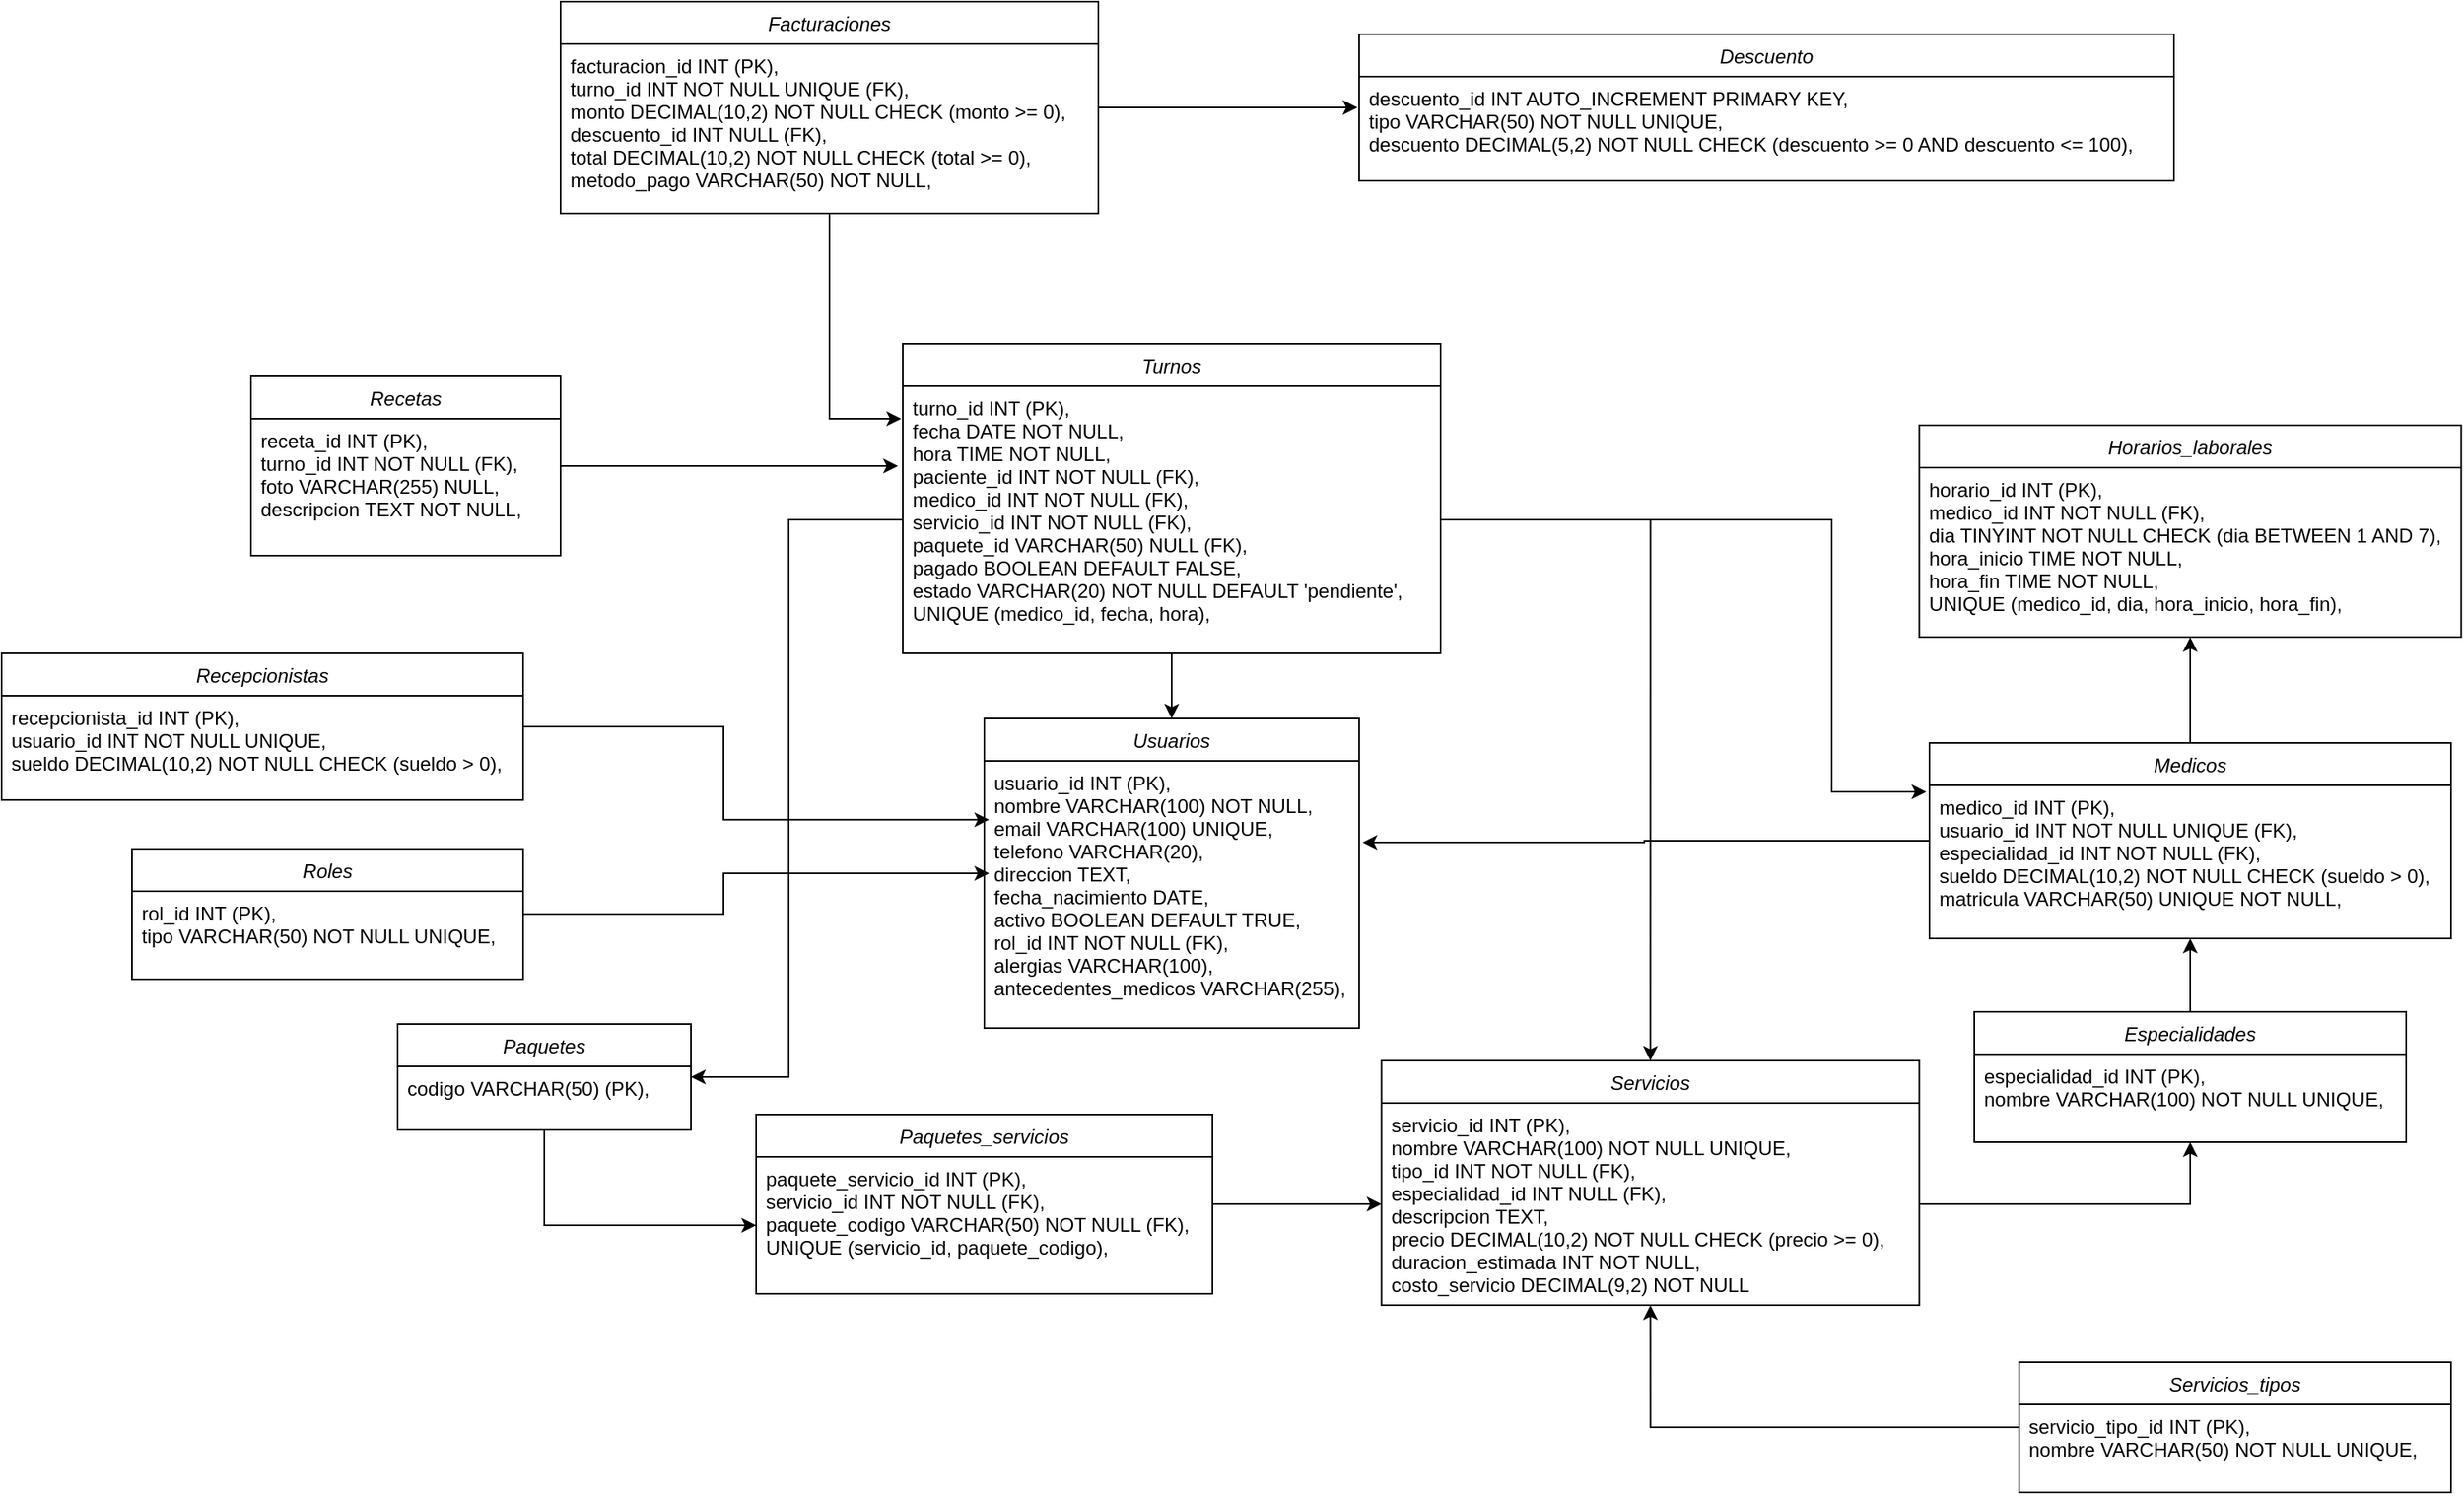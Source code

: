 <mxfile version="26.0.10">
  <diagram id="C5RBs43oDa-KdzZeNtuy" name="Page-1">
    <mxGraphModel dx="1947" dy="1639" grid="1" gridSize="10" guides="1" tooltips="1" connect="1" arrows="1" fold="1" page="1" pageScale="1" pageWidth="827" pageHeight="1169" math="0" shadow="0">
      <root>
        <mxCell id="WIyWlLk6GJQsqaUBKTNV-0" />
        <mxCell id="WIyWlLk6GJQsqaUBKTNV-1" parent="WIyWlLk6GJQsqaUBKTNV-0" />
        <mxCell id="zkfFHV4jXpPFQw0GAbJ--0" value="Roles" style="swimlane;fontStyle=2;align=center;verticalAlign=top;childLayout=stackLayout;horizontal=1;startSize=26;horizontalStack=0;resizeParent=1;resizeLast=0;collapsible=1;marginBottom=0;rounded=0;shadow=0;strokeWidth=1;" parent="WIyWlLk6GJQsqaUBKTNV-1" vertex="1">
          <mxGeometry x="-493" y="160" width="240" height="80" as="geometry">
            <mxRectangle x="230" y="140" width="160" height="26" as="alternateBounds" />
          </mxGeometry>
        </mxCell>
        <mxCell id="zkfFHV4jXpPFQw0GAbJ--1" value="rol_id INT (PK),&#xa;tipo VARCHAR(50) NOT NULL UNIQUE," style="text;align=left;verticalAlign=top;spacingLeft=4;spacingRight=4;overflow=hidden;rotatable=0;points=[[0,0.5],[1,0.5]];portConstraint=eastwest;" parent="zkfFHV4jXpPFQw0GAbJ--0" vertex="1">
          <mxGeometry y="26" width="240" height="54" as="geometry" />
        </mxCell>
        <mxCell id="quxACp_E_g0UHVCwFlpj-0" value="Usuarios" style="swimlane;fontStyle=2;align=center;verticalAlign=top;childLayout=stackLayout;horizontal=1;startSize=26;horizontalStack=0;resizeParent=1;resizeLast=0;collapsible=1;marginBottom=0;rounded=0;shadow=0;strokeWidth=1;" vertex="1" parent="WIyWlLk6GJQsqaUBKTNV-1">
          <mxGeometry x="30" y="80" width="230" height="190" as="geometry">
            <mxRectangle x="230" y="140" width="160" height="26" as="alternateBounds" />
          </mxGeometry>
        </mxCell>
        <mxCell id="quxACp_E_g0UHVCwFlpj-1" value="usuario_id INT (PK),&#xa;nombre VARCHAR(100) NOT NULL,&#xa;email VARCHAR(100) UNIQUE,&#xa;telefono VARCHAR(20),&#xa;direccion TEXT,&#xa;fecha_nacimiento DATE,&#xa;activo BOOLEAN DEFAULT TRUE,&#xa;rol_id INT NOT NULL (FK),&#xa;alergias VARCHAR(100),&#xa;antecedentes_medicos VARCHAR(255),&#xa;" style="text;align=left;verticalAlign=top;spacingLeft=4;spacingRight=4;overflow=hidden;rotatable=0;points=[[0,0.5],[1,0.5]];portConstraint=eastwest;" vertex="1" parent="quxACp_E_g0UHVCwFlpj-0">
          <mxGeometry y="26" width="230" height="164" as="geometry" />
        </mxCell>
        <mxCell id="quxACp_E_g0UHVCwFlpj-2" style="edgeStyle=orthogonalEdgeStyle;rounded=0;orthogonalLoop=1;jettySize=auto;html=1;entryX=0.013;entryY=0.421;entryDx=0;entryDy=0;entryPerimeter=0;" edge="1" parent="WIyWlLk6GJQsqaUBKTNV-1" source="zkfFHV4jXpPFQw0GAbJ--0" target="quxACp_E_g0UHVCwFlpj-1">
          <mxGeometry relative="1" as="geometry">
            <Array as="points">
              <mxPoint x="-130" y="200" />
              <mxPoint x="-130" y="175" />
            </Array>
          </mxGeometry>
        </mxCell>
        <mxCell id="quxACp_E_g0UHVCwFlpj-8" style="edgeStyle=orthogonalEdgeStyle;rounded=0;orthogonalLoop=1;jettySize=auto;html=1;entryX=0.5;entryY=1;entryDx=0;entryDy=0;" edge="1" parent="WIyWlLk6GJQsqaUBKTNV-1" source="quxACp_E_g0UHVCwFlpj-3" target="quxACp_E_g0UHVCwFlpj-5">
          <mxGeometry relative="1" as="geometry" />
        </mxCell>
        <mxCell id="quxACp_E_g0UHVCwFlpj-3" value="Especialidades" style="swimlane;fontStyle=2;align=center;verticalAlign=top;childLayout=stackLayout;horizontal=1;startSize=26;horizontalStack=0;resizeParent=1;resizeLast=0;collapsible=1;marginBottom=0;rounded=0;shadow=0;strokeWidth=1;" vertex="1" parent="WIyWlLk6GJQsqaUBKTNV-1">
          <mxGeometry x="637.5" y="260" width="265" height="80" as="geometry">
            <mxRectangle x="230" y="140" width="160" height="26" as="alternateBounds" />
          </mxGeometry>
        </mxCell>
        <mxCell id="quxACp_E_g0UHVCwFlpj-4" value="especialidad_id INT (PK),&#xa;nombre VARCHAR(100) NOT NULL UNIQUE," style="text;align=left;verticalAlign=top;spacingLeft=4;spacingRight=4;overflow=hidden;rotatable=0;points=[[0,0.5],[1,0.5]];portConstraint=eastwest;" vertex="1" parent="quxACp_E_g0UHVCwFlpj-3">
          <mxGeometry y="26" width="265" height="54" as="geometry" />
        </mxCell>
        <mxCell id="quxACp_E_g0UHVCwFlpj-11" style="edgeStyle=orthogonalEdgeStyle;rounded=0;orthogonalLoop=1;jettySize=auto;html=1;entryX=0.5;entryY=1;entryDx=0;entryDy=0;" edge="1" parent="WIyWlLk6GJQsqaUBKTNV-1" source="quxACp_E_g0UHVCwFlpj-5" target="quxACp_E_g0UHVCwFlpj-9">
          <mxGeometry relative="1" as="geometry" />
        </mxCell>
        <mxCell id="quxACp_E_g0UHVCwFlpj-5" value="Medicos" style="swimlane;fontStyle=2;align=center;verticalAlign=top;childLayout=stackLayout;horizontal=1;startSize=26;horizontalStack=0;resizeParent=1;resizeLast=0;collapsible=1;marginBottom=0;rounded=0;shadow=0;strokeWidth=1;" vertex="1" parent="WIyWlLk6GJQsqaUBKTNV-1">
          <mxGeometry x="610" y="95" width="320" height="120" as="geometry">
            <mxRectangle x="230" y="140" width="160" height="26" as="alternateBounds" />
          </mxGeometry>
        </mxCell>
        <mxCell id="quxACp_E_g0UHVCwFlpj-6" value="medico_id INT (PK),&#xa;usuario_id INT NOT NULL UNIQUE (FK),&#xa;especialidad_id INT NOT NULL (FK),&#xa;sueldo DECIMAL(10,2) NOT NULL CHECK (sueldo &gt; 0),&#xa;matricula VARCHAR(50) UNIQUE NOT NULL," style="text;align=left;verticalAlign=top;spacingLeft=4;spacingRight=4;overflow=hidden;rotatable=0;points=[[0,0.5],[1,0.5]];portConstraint=eastwest;" vertex="1" parent="quxACp_E_g0UHVCwFlpj-5">
          <mxGeometry y="26" width="320" height="94" as="geometry" />
        </mxCell>
        <mxCell id="quxACp_E_g0UHVCwFlpj-9" value="Horarios_laborales" style="swimlane;fontStyle=2;align=center;verticalAlign=top;childLayout=stackLayout;horizontal=1;startSize=26;horizontalStack=0;resizeParent=1;resizeLast=0;collapsible=1;marginBottom=0;rounded=0;shadow=0;strokeWidth=1;" vertex="1" parent="WIyWlLk6GJQsqaUBKTNV-1">
          <mxGeometry x="603.75" y="-100" width="332.5" height="130" as="geometry">
            <mxRectangle x="230" y="140" width="160" height="26" as="alternateBounds" />
          </mxGeometry>
        </mxCell>
        <mxCell id="quxACp_E_g0UHVCwFlpj-10" value="horario_id INT (PK),&#xa;medico_id INT NOT NULL (FK),&#xa;dia TINYINT NOT NULL CHECK (dia BETWEEN 1 AND 7),&#xa;hora_inicio TIME NOT NULL,&#xa;hora_fin TIME NOT NULL,&#xa;UNIQUE (medico_id, dia, hora_inicio, hora_fin)," style="text;align=left;verticalAlign=top;spacingLeft=4;spacingRight=4;overflow=hidden;rotatable=0;points=[[0,0.5],[1,0.5]];portConstraint=eastwest;" vertex="1" parent="quxACp_E_g0UHVCwFlpj-9">
          <mxGeometry y="26" width="332.5" height="104" as="geometry" />
        </mxCell>
        <mxCell id="quxACp_E_g0UHVCwFlpj-18" style="edgeStyle=orthogonalEdgeStyle;rounded=0;orthogonalLoop=1;jettySize=auto;html=1;entryX=0.5;entryY=1;entryDx=0;entryDy=0;" edge="1" parent="WIyWlLk6GJQsqaUBKTNV-1" source="quxACp_E_g0UHVCwFlpj-12" target="quxACp_E_g0UHVCwFlpj-14">
          <mxGeometry relative="1" as="geometry" />
        </mxCell>
        <mxCell id="quxACp_E_g0UHVCwFlpj-12" value="Servicios_tipos " style="swimlane;fontStyle=2;align=center;verticalAlign=top;childLayout=stackLayout;horizontal=1;startSize=26;horizontalStack=0;resizeParent=1;resizeLast=0;collapsible=1;marginBottom=0;rounded=0;shadow=0;strokeWidth=1;" vertex="1" parent="WIyWlLk6GJQsqaUBKTNV-1">
          <mxGeometry x="665" y="475" width="265" height="80" as="geometry">
            <mxRectangle x="230" y="140" width="160" height="26" as="alternateBounds" />
          </mxGeometry>
        </mxCell>
        <mxCell id="quxACp_E_g0UHVCwFlpj-13" value="servicio_tipo_id INT (PK),&#xa;nombre VARCHAR(50) NOT NULL UNIQUE," style="text;align=left;verticalAlign=top;spacingLeft=4;spacingRight=4;overflow=hidden;rotatable=0;points=[[0,0.5],[1,0.5]];portConstraint=eastwest;" vertex="1" parent="quxACp_E_g0UHVCwFlpj-12">
          <mxGeometry y="26" width="265" height="54" as="geometry" />
        </mxCell>
        <mxCell id="quxACp_E_g0UHVCwFlpj-14" value="Servicios" style="swimlane;fontStyle=2;align=center;verticalAlign=top;childLayout=stackLayout;horizontal=1;startSize=26;horizontalStack=0;resizeParent=1;resizeLast=0;collapsible=1;marginBottom=0;rounded=0;shadow=0;strokeWidth=1;" vertex="1" parent="WIyWlLk6GJQsqaUBKTNV-1">
          <mxGeometry x="273.75" y="290" width="330" height="150" as="geometry">
            <mxRectangle x="230" y="140" width="160" height="26" as="alternateBounds" />
          </mxGeometry>
        </mxCell>
        <mxCell id="quxACp_E_g0UHVCwFlpj-15" value="servicio_id INT (PK),&#xa;nombre VARCHAR(100) NOT NULL UNIQUE,&#xa;tipo_id INT NOT NULL (FK),&#xa;especialidad_id INT NULL (FK),&#xa;descripcion TEXT,&#xa;precio DECIMAL(10,2) NOT NULL CHECK (precio &gt;= 0),&#xa;duracion_estimada INT NOT NULL,&#xa;costo_servicio DECIMAL(9,2) NOT NULL" style="text;align=left;verticalAlign=top;spacingLeft=4;spacingRight=4;overflow=hidden;rotatable=0;points=[[0,0.5],[1,0.5]];portConstraint=eastwest;" vertex="1" parent="quxACp_E_g0UHVCwFlpj-14">
          <mxGeometry y="26" width="330" height="124" as="geometry" />
        </mxCell>
        <mxCell id="quxACp_E_g0UHVCwFlpj-16" style="edgeStyle=orthogonalEdgeStyle;rounded=0;orthogonalLoop=1;jettySize=auto;html=1;entryX=0.5;entryY=1;entryDx=0;entryDy=0;" edge="1" parent="WIyWlLk6GJQsqaUBKTNV-1" source="quxACp_E_g0UHVCwFlpj-15" target="quxACp_E_g0UHVCwFlpj-3">
          <mxGeometry relative="1" as="geometry" />
        </mxCell>
        <mxCell id="quxACp_E_g0UHVCwFlpj-50" style="edgeStyle=orthogonalEdgeStyle;rounded=0;orthogonalLoop=1;jettySize=auto;html=1;entryX=0;entryY=0.5;entryDx=0;entryDy=0;" edge="1" parent="WIyWlLk6GJQsqaUBKTNV-1" source="quxACp_E_g0UHVCwFlpj-19" target="quxACp_E_g0UHVCwFlpj-22">
          <mxGeometry relative="1" as="geometry" />
        </mxCell>
        <mxCell id="quxACp_E_g0UHVCwFlpj-19" value="Paquetes" style="swimlane;fontStyle=2;align=center;verticalAlign=top;childLayout=stackLayout;horizontal=1;startSize=26;horizontalStack=0;resizeParent=1;resizeLast=0;collapsible=1;marginBottom=0;rounded=0;shadow=0;strokeWidth=1;" vertex="1" parent="WIyWlLk6GJQsqaUBKTNV-1">
          <mxGeometry x="-330" y="267.5" width="180" height="65" as="geometry">
            <mxRectangle x="230" y="140" width="160" height="26" as="alternateBounds" />
          </mxGeometry>
        </mxCell>
        <mxCell id="quxACp_E_g0UHVCwFlpj-20" value="codigo VARCHAR(50) (PK)," style="text;align=left;verticalAlign=top;spacingLeft=4;spacingRight=4;overflow=hidden;rotatable=0;points=[[0,0.5],[1,0.5]];portConstraint=eastwest;" vertex="1" parent="quxACp_E_g0UHVCwFlpj-19">
          <mxGeometry y="26" width="180" height="34" as="geometry" />
        </mxCell>
        <mxCell id="quxACp_E_g0UHVCwFlpj-49" style="edgeStyle=orthogonalEdgeStyle;rounded=0;orthogonalLoop=1;jettySize=auto;html=1;entryX=0;entryY=0.5;entryDx=0;entryDy=0;" edge="1" parent="WIyWlLk6GJQsqaUBKTNV-1" source="quxACp_E_g0UHVCwFlpj-21" target="quxACp_E_g0UHVCwFlpj-15">
          <mxGeometry relative="1" as="geometry" />
        </mxCell>
        <mxCell id="quxACp_E_g0UHVCwFlpj-21" value="Paquetes_servicios" style="swimlane;fontStyle=2;align=center;verticalAlign=top;childLayout=stackLayout;horizontal=1;startSize=26;horizontalStack=0;resizeParent=1;resizeLast=0;collapsible=1;marginBottom=0;rounded=0;shadow=0;strokeWidth=1;" vertex="1" parent="WIyWlLk6GJQsqaUBKTNV-1">
          <mxGeometry x="-110" y="323" width="280" height="110" as="geometry">
            <mxRectangle x="230" y="140" width="160" height="26" as="alternateBounds" />
          </mxGeometry>
        </mxCell>
        <mxCell id="quxACp_E_g0UHVCwFlpj-22" value="paquete_servicio_id INT (PK),&#xa;servicio_id INT NOT NULL (FK),&#xa;paquete_codigo VARCHAR(50) NOT NULL (FK),&#xa;UNIQUE (servicio_id, paquete_codigo)," style="text;align=left;verticalAlign=top;spacingLeft=4;spacingRight=4;overflow=hidden;rotatable=0;points=[[0,0.5],[1,0.5]];portConstraint=eastwest;" vertex="1" parent="quxACp_E_g0UHVCwFlpj-21">
          <mxGeometry y="26" width="280" height="84" as="geometry" />
        </mxCell>
        <mxCell id="quxACp_E_g0UHVCwFlpj-34" style="edgeStyle=orthogonalEdgeStyle;rounded=0;orthogonalLoop=1;jettySize=auto;html=1;entryX=0.5;entryY=0;entryDx=0;entryDy=0;" edge="1" parent="WIyWlLk6GJQsqaUBKTNV-1" source="quxACp_E_g0UHVCwFlpj-28" target="quxACp_E_g0UHVCwFlpj-0">
          <mxGeometry relative="1" as="geometry" />
        </mxCell>
        <mxCell id="quxACp_E_g0UHVCwFlpj-28" value="Turnos" style="swimlane;fontStyle=2;align=center;verticalAlign=top;childLayout=stackLayout;horizontal=1;startSize=26;horizontalStack=0;resizeParent=1;resizeLast=0;collapsible=1;marginBottom=0;rounded=0;shadow=0;strokeWidth=1;" vertex="1" parent="WIyWlLk6GJQsqaUBKTNV-1">
          <mxGeometry x="-20" y="-150" width="330" height="190" as="geometry">
            <mxRectangle x="230" y="140" width="160" height="26" as="alternateBounds" />
          </mxGeometry>
        </mxCell>
        <mxCell id="quxACp_E_g0UHVCwFlpj-29" value="turno_id INT (PK),&#xa;fecha DATE NOT NULL,&#xa;hora TIME NOT NULL,&#xa;paciente_id INT NOT NULL (FK),&#xa;medico_id INT NOT NULL (FK),&#xa;servicio_id INT NOT NULL (FK),&#xa;paquete_id VARCHAR(50) NULL (FK),&#xa;pagado BOOLEAN DEFAULT FALSE,&#xa;estado VARCHAR(20) NOT NULL DEFAULT &#39;pendiente&#39;,&#xa;UNIQUE (medico_id, fecha, hora)," style="text;align=left;verticalAlign=top;spacingLeft=4;spacingRight=4;overflow=hidden;rotatable=0;points=[[0,0.5],[1,0.5]];portConstraint=eastwest;" vertex="1" parent="quxACp_E_g0UHVCwFlpj-28">
          <mxGeometry y="26" width="330" height="164" as="geometry" />
        </mxCell>
        <mxCell id="quxACp_E_g0UHVCwFlpj-32" style="edgeStyle=orthogonalEdgeStyle;rounded=0;orthogonalLoop=1;jettySize=auto;html=1;entryX=-0.006;entryY=0.043;entryDx=0;entryDy=0;entryPerimeter=0;" edge="1" parent="WIyWlLk6GJQsqaUBKTNV-1" source="quxACp_E_g0UHVCwFlpj-29" target="quxACp_E_g0UHVCwFlpj-6">
          <mxGeometry relative="1" as="geometry">
            <Array as="points">
              <mxPoint x="550" y="-42" />
              <mxPoint x="550" y="125" />
            </Array>
          </mxGeometry>
        </mxCell>
        <mxCell id="quxACp_E_g0UHVCwFlpj-33" style="edgeStyle=orthogonalEdgeStyle;rounded=0;orthogonalLoop=1;jettySize=auto;html=1;entryX=0.5;entryY=0;entryDx=0;entryDy=0;" edge="1" parent="WIyWlLk6GJQsqaUBKTNV-1" source="quxACp_E_g0UHVCwFlpj-29" target="quxACp_E_g0UHVCwFlpj-14">
          <mxGeometry relative="1" as="geometry" />
        </mxCell>
        <mxCell id="quxACp_E_g0UHVCwFlpj-35" style="edgeStyle=orthogonalEdgeStyle;rounded=0;orthogonalLoop=1;jettySize=auto;html=1;entryX=1.009;entryY=0.305;entryDx=0;entryDy=0;entryPerimeter=0;" edge="1" parent="WIyWlLk6GJQsqaUBKTNV-1" source="quxACp_E_g0UHVCwFlpj-5" target="quxACp_E_g0UHVCwFlpj-1">
          <mxGeometry relative="1" as="geometry" />
        </mxCell>
        <mxCell id="quxACp_E_g0UHVCwFlpj-36" style="edgeStyle=orthogonalEdgeStyle;rounded=0;orthogonalLoop=1;jettySize=auto;html=1;" edge="1" parent="WIyWlLk6GJQsqaUBKTNV-1" source="quxACp_E_g0UHVCwFlpj-29">
          <mxGeometry relative="1" as="geometry">
            <mxPoint x="-150" y="300" as="targetPoint" />
            <Array as="points">
              <mxPoint x="-90" y="-42" />
              <mxPoint x="-90" y="300" />
              <mxPoint x="-150" y="300" />
            </Array>
          </mxGeometry>
        </mxCell>
        <mxCell id="quxACp_E_g0UHVCwFlpj-37" value="Descuento" style="swimlane;fontStyle=2;align=center;verticalAlign=top;childLayout=stackLayout;horizontal=1;startSize=26;horizontalStack=0;resizeParent=1;resizeLast=0;collapsible=1;marginBottom=0;rounded=0;shadow=0;strokeWidth=1;" vertex="1" parent="WIyWlLk6GJQsqaUBKTNV-1">
          <mxGeometry x="260" y="-340" width="500" height="90" as="geometry">
            <mxRectangle x="230" y="140" width="160" height="26" as="alternateBounds" />
          </mxGeometry>
        </mxCell>
        <mxCell id="quxACp_E_g0UHVCwFlpj-38" value="descuento_id INT AUTO_INCREMENT PRIMARY KEY,&#xa;tipo VARCHAR(50) NOT NULL UNIQUE,&#xa;descuento DECIMAL(5,2) NOT NULL CHECK (descuento &gt;= 0 AND descuento &lt;= 100)," style="text;align=left;verticalAlign=top;spacingLeft=4;spacingRight=4;overflow=hidden;rotatable=0;points=[[0,0.5],[1,0.5]];portConstraint=eastwest;" vertex="1" parent="quxACp_E_g0UHVCwFlpj-37">
          <mxGeometry y="26" width="500" height="64" as="geometry" />
        </mxCell>
        <mxCell id="quxACp_E_g0UHVCwFlpj-39" value="Facturaciones" style="swimlane;fontStyle=2;align=center;verticalAlign=top;childLayout=stackLayout;horizontal=1;startSize=26;horizontalStack=0;resizeParent=1;resizeLast=0;collapsible=1;marginBottom=0;rounded=0;shadow=0;strokeWidth=1;" vertex="1" parent="WIyWlLk6GJQsqaUBKTNV-1">
          <mxGeometry x="-230" y="-360" width="330" height="130" as="geometry">
            <mxRectangle x="230" y="140" width="160" height="26" as="alternateBounds" />
          </mxGeometry>
        </mxCell>
        <mxCell id="quxACp_E_g0UHVCwFlpj-40" value="facturacion_id INT (PK),&#xa;turno_id INT NOT NULL UNIQUE (FK),&#xa;monto DECIMAL(10,2) NOT NULL CHECK (monto &gt;= 0),&#xa;descuento_id INT NULL (FK),&#xa;total DECIMAL(10,2) NOT NULL CHECK (total &gt;= 0),&#xa;metodo_pago VARCHAR(50) NOT NULL," style="text;align=left;verticalAlign=top;spacingLeft=4;spacingRight=4;overflow=hidden;rotatable=0;points=[[0,0.5],[1,0.5]];portConstraint=eastwest;" vertex="1" parent="quxACp_E_g0UHVCwFlpj-39">
          <mxGeometry y="26" width="330" height="104" as="geometry" />
        </mxCell>
        <mxCell id="quxACp_E_g0UHVCwFlpj-41" style="edgeStyle=orthogonalEdgeStyle;rounded=0;orthogonalLoop=1;jettySize=auto;html=1;entryX=-0.003;entryY=0.122;entryDx=0;entryDy=0;entryPerimeter=0;" edge="1" parent="WIyWlLk6GJQsqaUBKTNV-1" source="quxACp_E_g0UHVCwFlpj-39" target="quxACp_E_g0UHVCwFlpj-29">
          <mxGeometry relative="1" as="geometry" />
        </mxCell>
        <mxCell id="quxACp_E_g0UHVCwFlpj-42" style="edgeStyle=orthogonalEdgeStyle;rounded=0;orthogonalLoop=1;jettySize=auto;html=1;entryX=-0.002;entryY=0.297;entryDx=0;entryDy=0;entryPerimeter=0;" edge="1" parent="WIyWlLk6GJQsqaUBKTNV-1" source="quxACp_E_g0UHVCwFlpj-39" target="quxACp_E_g0UHVCwFlpj-38">
          <mxGeometry relative="1" as="geometry" />
        </mxCell>
        <mxCell id="quxACp_E_g0UHVCwFlpj-43" value="Recetas" style="swimlane;fontStyle=2;align=center;verticalAlign=top;childLayout=stackLayout;horizontal=1;startSize=26;horizontalStack=0;resizeParent=1;resizeLast=0;collapsible=1;marginBottom=0;rounded=0;shadow=0;strokeWidth=1;" vertex="1" parent="WIyWlLk6GJQsqaUBKTNV-1">
          <mxGeometry x="-420" y="-130" width="190" height="110" as="geometry">
            <mxRectangle x="230" y="140" width="160" height="26" as="alternateBounds" />
          </mxGeometry>
        </mxCell>
        <mxCell id="quxACp_E_g0UHVCwFlpj-44" value="receta_id INT (PK),&#xa;turno_id INT NOT NULL (FK),&#xa;foto VARCHAR(255) NULL,&#xa;descripcion TEXT NOT NULL," style="text;align=left;verticalAlign=top;spacingLeft=4;spacingRight=4;overflow=hidden;rotatable=0;points=[[0,0.5],[1,0.5]];portConstraint=eastwest;" vertex="1" parent="quxACp_E_g0UHVCwFlpj-43">
          <mxGeometry y="26" width="190" height="84" as="geometry" />
        </mxCell>
        <mxCell id="quxACp_E_g0UHVCwFlpj-45" style="edgeStyle=orthogonalEdgeStyle;rounded=0;orthogonalLoop=1;jettySize=auto;html=1;entryX=-0.009;entryY=0.299;entryDx=0;entryDy=0;entryPerimeter=0;" edge="1" parent="WIyWlLk6GJQsqaUBKTNV-1" source="quxACp_E_g0UHVCwFlpj-43" target="quxACp_E_g0UHVCwFlpj-29">
          <mxGeometry relative="1" as="geometry" />
        </mxCell>
        <mxCell id="quxACp_E_g0UHVCwFlpj-46" value="Recepcionistas" style="swimlane;fontStyle=2;align=center;verticalAlign=top;childLayout=stackLayout;horizontal=1;startSize=26;horizontalStack=0;resizeParent=1;resizeLast=0;collapsible=1;marginBottom=0;rounded=0;shadow=0;strokeWidth=1;" vertex="1" parent="WIyWlLk6GJQsqaUBKTNV-1">
          <mxGeometry x="-573" y="40" width="320" height="90" as="geometry">
            <mxRectangle x="230" y="140" width="160" height="26" as="alternateBounds" />
          </mxGeometry>
        </mxCell>
        <mxCell id="quxACp_E_g0UHVCwFlpj-47" value="recepcionista_id INT (PK),&#xa;usuario_id INT NOT NULL UNIQUE,&#xa;sueldo DECIMAL(10,2) NOT NULL CHECK (sueldo &gt; 0)," style="text;align=left;verticalAlign=top;spacingLeft=4;spacingRight=4;overflow=hidden;rotatable=0;points=[[0,0.5],[1,0.5]];portConstraint=eastwest;" vertex="1" parent="quxACp_E_g0UHVCwFlpj-46">
          <mxGeometry y="26" width="320" height="64" as="geometry" />
        </mxCell>
        <mxCell id="quxACp_E_g0UHVCwFlpj-48" style="edgeStyle=orthogonalEdgeStyle;rounded=0;orthogonalLoop=1;jettySize=auto;html=1;entryX=0.013;entryY=0.22;entryDx=0;entryDy=0;entryPerimeter=0;" edge="1" parent="WIyWlLk6GJQsqaUBKTNV-1" source="quxACp_E_g0UHVCwFlpj-46" target="quxACp_E_g0UHVCwFlpj-1">
          <mxGeometry relative="1" as="geometry">
            <Array as="points">
              <mxPoint x="-130" y="85" />
              <mxPoint x="-130" y="142" />
            </Array>
          </mxGeometry>
        </mxCell>
      </root>
    </mxGraphModel>
  </diagram>
</mxfile>
